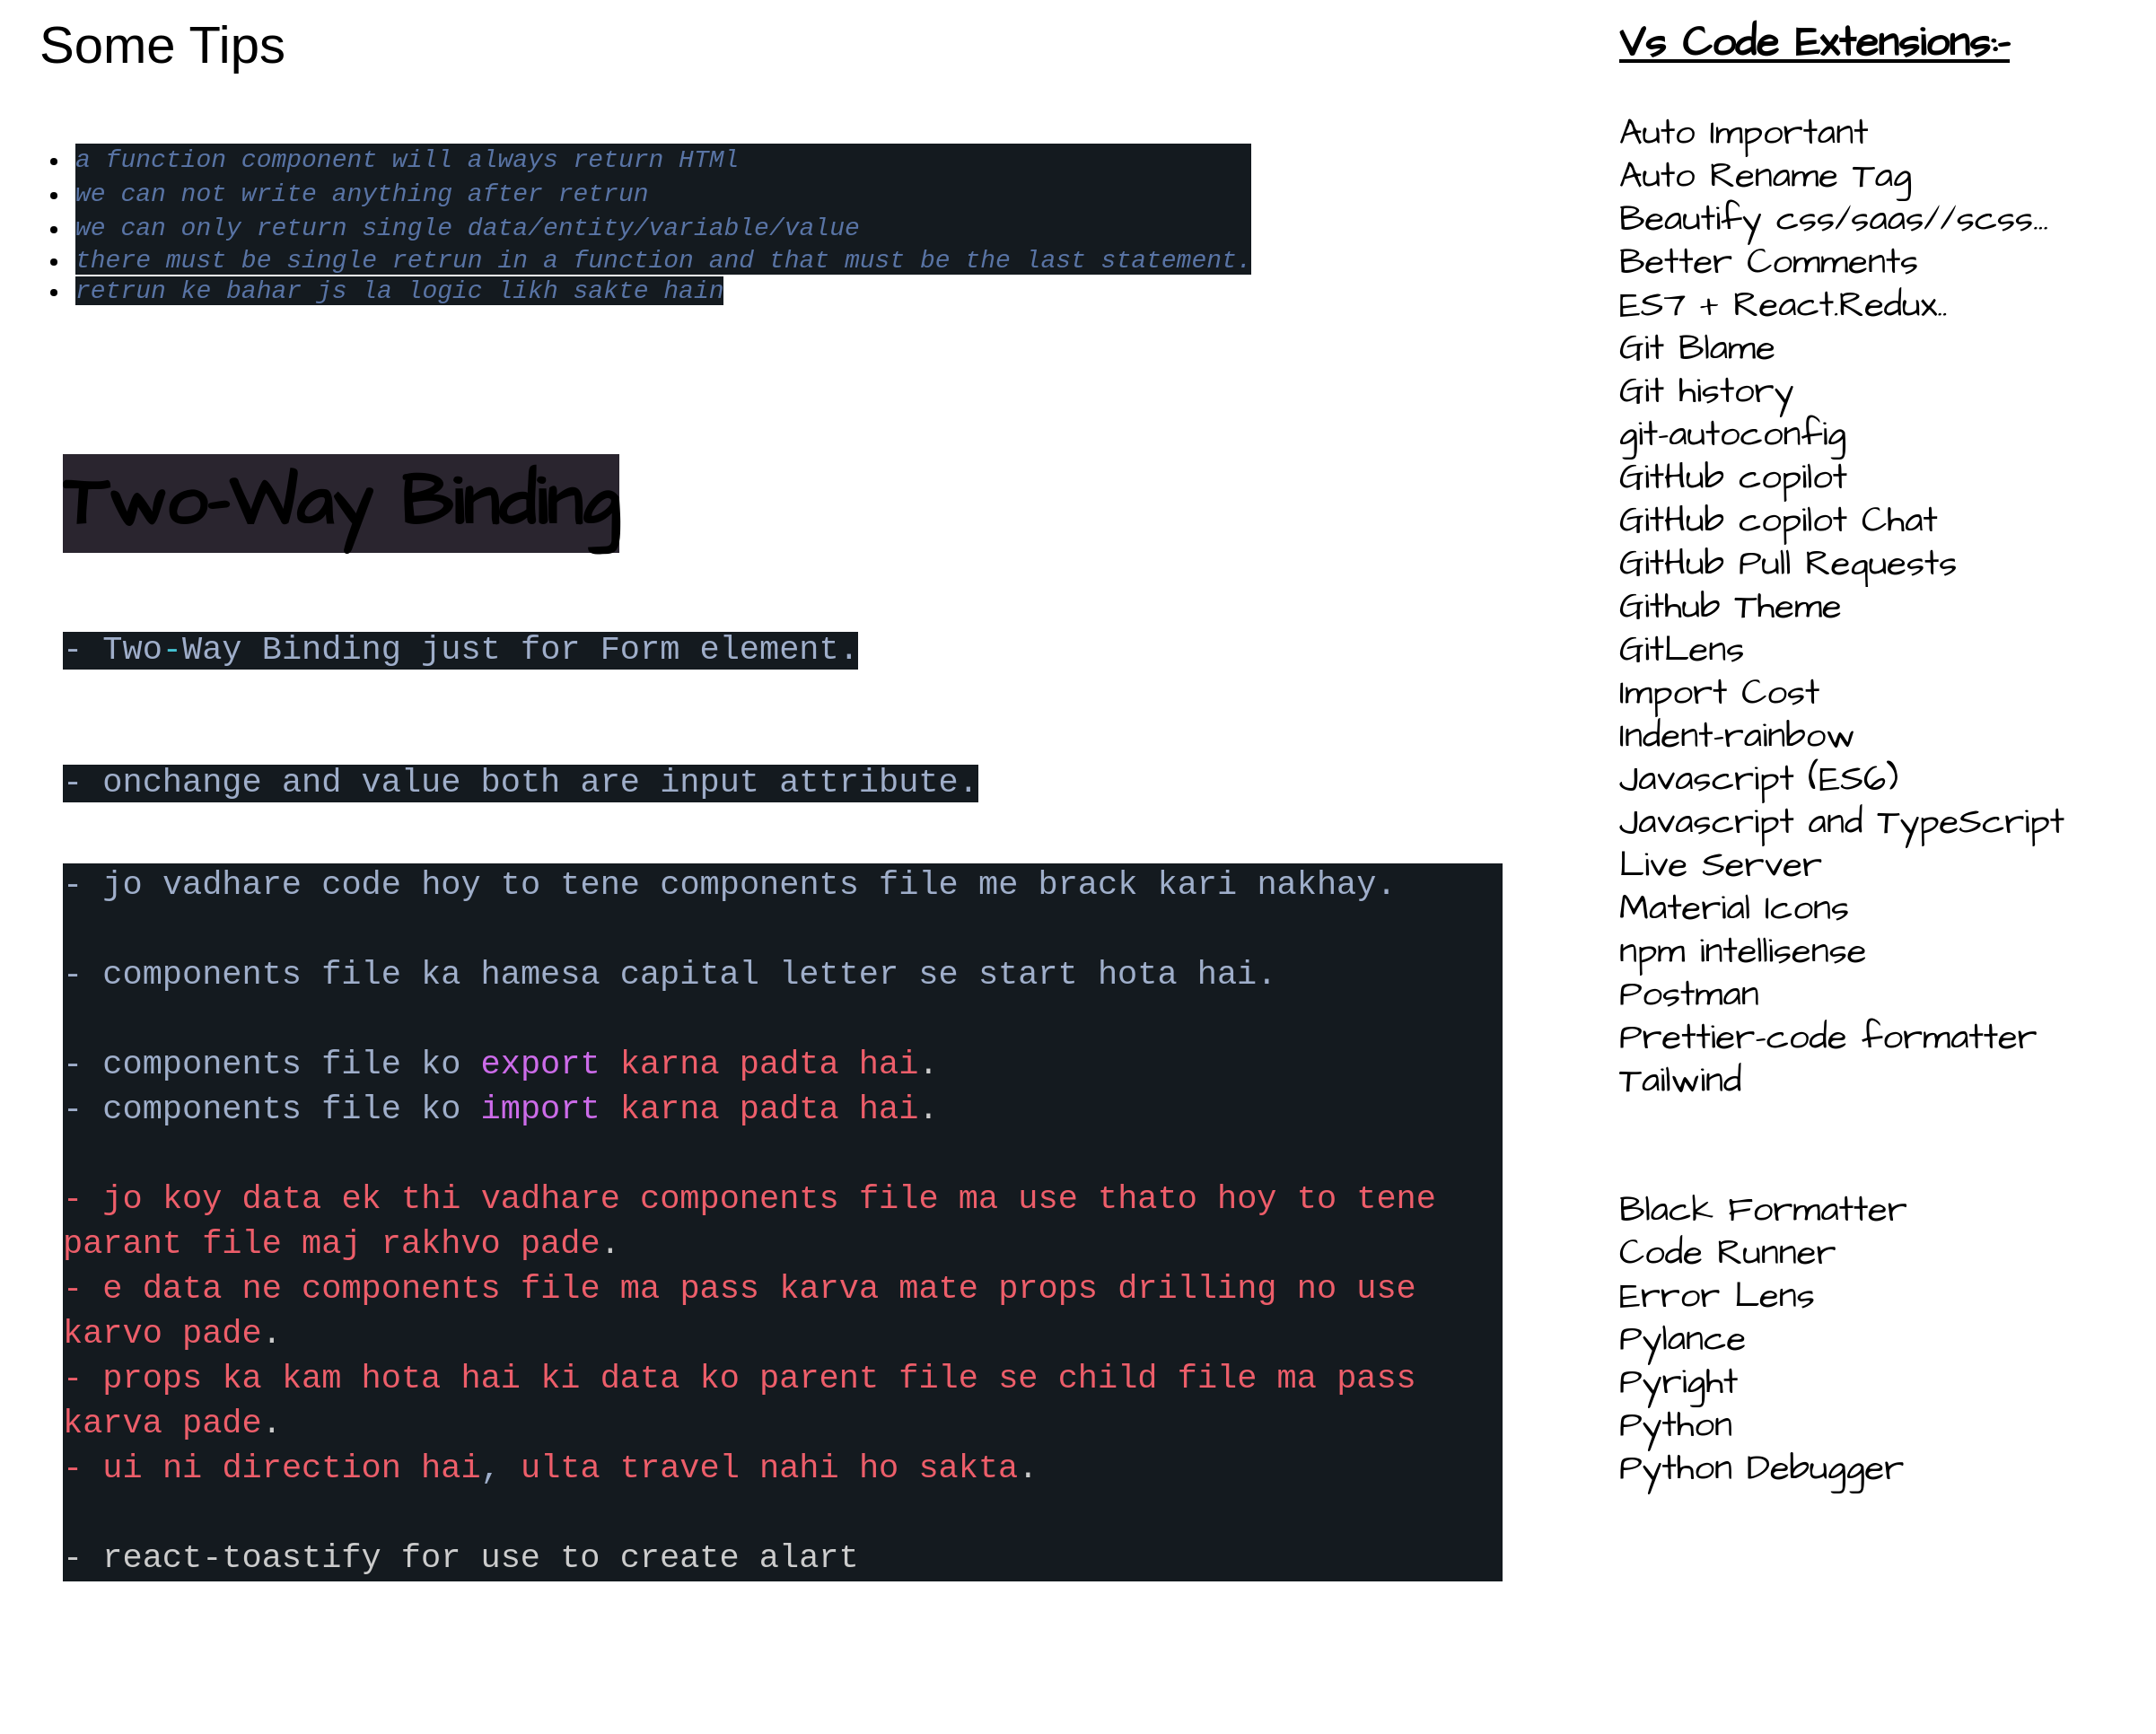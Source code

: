 <mxfile>
    <diagram id="oOjJE3jqba5KFxbETHSH" name="Page-1">
        <mxGraphModel dx="1048" dy="944" grid="1" gridSize="10" guides="1" tooltips="1" connect="1" arrows="1" fold="1" page="1" pageScale="1" pageWidth="850" pageHeight="1100" background="none" math="0" shadow="0">
            <root>
                <mxCell id="0"/>
                <mxCell id="1" parent="0"/>
                <mxCell id="2" value="&lt;ul&gt;&lt;li&gt;&lt;div style=&quot;color: rgb(204, 204, 204); background-color: rgb(20, 26, 31); font-family: Consolas, &amp;quot;Courier New&amp;quot;, monospace; font-size: 14px; line-height: 19px;&quot;&gt;&lt;span style=&quot;color: #5974a5;font-style: italic;&quot;&gt;a function component will always return HTMl&lt;/span&gt;&lt;/div&gt;&lt;/li&gt;&lt;li&gt;&lt;div style=&quot;color: rgb(204, 204, 204); background-color: rgb(20, 26, 31); font-family: Consolas, &amp;quot;Courier New&amp;quot;, monospace; font-size: 14px; line-height: 19px;&quot;&gt;&lt;span style=&quot;color: #5974a5;font-style: italic;&quot;&gt;&lt;div style=&quot;color: rgb(204, 204, 204); line-height: 19px;&quot;&gt;&lt;div&gt;&lt;span style=&quot;color: rgb(89, 116, 165);&quot;&gt;we can not write anything after retrun&lt;/span&gt;&lt;/div&gt;&lt;/div&gt;&lt;/span&gt;&lt;/div&gt;&lt;/li&gt;&lt;li&gt;&lt;div&gt;&lt;span style=&quot;color: rgb(89, 116, 165);&quot;&gt;&lt;div style=&quot;color: rgb(204, 204, 204); background-color: rgb(20, 26, 31); font-family: Consolas, &amp;quot;Courier New&amp;quot;, monospace; font-size: 14px; line-height: 19px;&quot;&gt;&lt;span style=&quot;color: #5974a5;font-style: italic;&quot;&gt;we can only return single data/entity/variable/value&lt;/span&gt;&lt;/div&gt;&lt;/span&gt;&lt;/div&gt;&lt;/li&gt;&lt;li&gt;&lt;div&gt;&lt;span style=&quot;color: rgb(89, 116, 165);&quot;&gt;&lt;span style=&quot;font-family: Consolas, &amp;quot;Courier New&amp;quot;, monospace; font-size: 14px; font-style: italic; background-color: rgb(20, 26, 31);&quot;&gt;there must be single retrun in a function and that must be the last statement.&lt;/span&gt;&lt;/span&gt;&lt;/div&gt;&lt;/li&gt;&lt;li&gt;&lt;div&gt;&lt;span style=&quot;color: rgb(89, 116, 165);&quot;&gt;&lt;span style=&quot;font-family: Consolas, &amp;quot;Courier New&amp;quot;, monospace; font-size: 14px; font-style: italic; background-color: rgb(20, 26, 31);&quot;&gt;retrun ke bahar js la logic likh sakte hain&lt;/span&gt;&lt;/span&gt;&lt;/div&gt;&lt;/li&gt;&lt;/ul&gt;" style="text;html=1;whiteSpace=wrap;verticalAlign=middle;overflow=hidden;sketch=1;curveFitting=1;jiggle=2;rounded=1;" parent="1" vertex="1">
                    <mxGeometry y="30" width="830" height="210" as="geometry"/>
                </mxCell>
                <mxCell id="4" value="&lt;font style=&quot;font-size: 29px;&quot;&gt;Some Tips&lt;/font&gt;" style="text;html=1;align=center;verticalAlign=middle;resizable=0;points=[];autosize=1;strokeColor=none;fillColor=none;sketch=1;curveFitting=1;jiggle=2;rounded=1;" parent="1" vertex="1">
                    <mxGeometry x="10" y="10" width="160" height="50" as="geometry"/>
                </mxCell>
                <mxCell id="5" value="&lt;div style=&quot;&quot;&gt;&lt;b style=&quot;background-color: initial;&quot;&gt;&lt;font style=&quot;font-size: 23px;&quot;&gt;&lt;u&gt;Vs Code Extensions:-&lt;/u&gt;&lt;/font&gt;&lt;/b&gt;&lt;/div&gt;&lt;span style=&quot;background-color: initial;&quot;&gt;&lt;div style=&quot;&quot;&gt;&lt;br&gt;&lt;/div&gt;&lt;div style=&quot;&quot;&gt;&lt;span style=&quot;background-color: initial;&quot;&gt;Auto Important&amp;nbsp;&lt;/span&gt;&lt;/div&gt;&lt;/span&gt;&lt;span style=&quot;background-color: initial;&quot;&gt;&lt;div style=&quot;&quot;&gt;&lt;span style=&quot;background-color: initial;&quot;&gt;Auto Rename Tag&lt;/span&gt;&lt;/div&gt;&lt;/span&gt;&lt;span style=&quot;background-color: initial;&quot;&gt;&lt;div style=&quot;&quot;&gt;&lt;span style=&quot;background-color: initial;&quot;&gt;Beautify css/saas//scss...&lt;/span&gt;&lt;/div&gt;&lt;/span&gt;&lt;span style=&quot;background-color: initial;&quot;&gt;&lt;div style=&quot;&quot;&gt;&lt;span style=&quot;background-color: initial;&quot;&gt;Better Comments&lt;/span&gt;&lt;/div&gt;&lt;/span&gt;&lt;span style=&quot;background-color: initial;&quot;&gt;&lt;div style=&quot;&quot;&gt;&lt;span style=&quot;background-color: initial;&quot;&gt;ES7 + React.Redux..&lt;/span&gt;&lt;/div&gt;&lt;/span&gt;&lt;span style=&quot;background-color: initial;&quot;&gt;&lt;div style=&quot;&quot;&gt;&lt;span style=&quot;background-color: initial;&quot;&gt;Git Blame&lt;/span&gt;&lt;/div&gt;&lt;/span&gt;&lt;span style=&quot;background-color: initial;&quot;&gt;&lt;div style=&quot;&quot;&gt;&lt;span style=&quot;background-color: initial;&quot;&gt;Git history&lt;/span&gt;&lt;/div&gt;&lt;/span&gt;&lt;span style=&quot;background-color: initial;&quot;&gt;&lt;div style=&quot;&quot;&gt;&lt;span style=&quot;background-color: initial;&quot;&gt;git-autoconfig&lt;/span&gt;&lt;/div&gt;&lt;/span&gt;&lt;span style=&quot;background-color: initial;&quot;&gt;&lt;div style=&quot;&quot;&gt;&lt;span style=&quot;background-color: initial;&quot;&gt;GitHub copilot&lt;/span&gt;&lt;/div&gt;&lt;/span&gt;&lt;span style=&quot;background-color: initial;&quot;&gt;&lt;div style=&quot;&quot;&gt;&lt;span style=&quot;background-color: initial;&quot;&gt;GitHub copilot Chat&lt;/span&gt;&lt;/div&gt;&lt;/span&gt;&lt;span style=&quot;background-color: initial;&quot;&gt;&lt;div style=&quot;&quot;&gt;&lt;span style=&quot;background-color: initial;&quot;&gt;GitHub Pull Requests&lt;/span&gt;&lt;/div&gt;&lt;/span&gt;&lt;span style=&quot;background-color: initial;&quot;&gt;&lt;div style=&quot;&quot;&gt;&lt;span style=&quot;background-color: initial;&quot;&gt;Github Theme&lt;/span&gt;&lt;/div&gt;&lt;/span&gt;&lt;span style=&quot;background-color: initial;&quot;&gt;&lt;div style=&quot;&quot;&gt;&lt;span style=&quot;background-color: initial;&quot;&gt;GitLens&lt;/span&gt;&lt;/div&gt;&lt;/span&gt;&lt;span style=&quot;background-color: initial;&quot;&gt;&lt;div style=&quot;&quot;&gt;&lt;span style=&quot;background-color: initial;&quot;&gt;Import Cost&lt;/span&gt;&lt;/div&gt;&lt;/span&gt;&lt;span style=&quot;background-color: initial;&quot;&gt;&lt;div style=&quot;&quot;&gt;&lt;span style=&quot;background-color: initial;&quot;&gt;Indent-rainbow&lt;/span&gt;&lt;/div&gt;&lt;/span&gt;&lt;span style=&quot;background-color: initial;&quot;&gt;&lt;div style=&quot;&quot;&gt;&lt;span style=&quot;background-color: initial;&quot;&gt;Javascript (ES6)&lt;/span&gt;&lt;/div&gt;&lt;/span&gt;&lt;span style=&quot;background-color: initial;&quot;&gt;&lt;div style=&quot;&quot;&gt;&lt;span style=&quot;background-color: initial;&quot;&gt;Javascript and TypeScript&lt;/span&gt;&lt;/div&gt;&lt;/span&gt;&lt;span style=&quot;background-color: initial;&quot;&gt;&lt;div style=&quot;&quot;&gt;&lt;span style=&quot;background-color: initial;&quot;&gt;Live Server&lt;/span&gt;&lt;/div&gt;&lt;/span&gt;&lt;span style=&quot;background-color: initial;&quot;&gt;&lt;div style=&quot;&quot;&gt;&lt;span style=&quot;background-color: initial;&quot;&gt;Material Icons&amp;nbsp;&lt;/span&gt;&lt;/div&gt;&lt;/span&gt;&lt;span style=&quot;background-color: initial;&quot;&gt;&lt;div style=&quot;&quot;&gt;&lt;span style=&quot;background-color: initial;&quot;&gt;npm intellisense&lt;/span&gt;&lt;/div&gt;&lt;/span&gt;&lt;span style=&quot;background-color: initial;&quot;&gt;&lt;div style=&quot;&quot;&gt;&lt;span style=&quot;background-color: initial;&quot;&gt;Postman&lt;/span&gt;&lt;/div&gt;&lt;/span&gt;&lt;span style=&quot;background-color: initial;&quot;&gt;&lt;div style=&quot;&quot;&gt;&lt;span style=&quot;background-color: initial;&quot;&gt;Prettier-code formatter&lt;/span&gt;&lt;/div&gt;&lt;/span&gt;&lt;span style=&quot;background-color: initial;&quot;&gt;&lt;div style=&quot;&quot;&gt;&lt;span style=&quot;background-color: initial;&quot;&gt;Tailwind&amp;nbsp;&lt;/span&gt;&lt;/div&gt;&lt;div style=&quot;&quot;&gt;&lt;br&gt;&lt;/div&gt;&lt;div style=&quot;&quot;&gt;&lt;br&gt;&lt;/div&gt;&lt;/span&gt;&lt;div style=&quot;&quot;&gt;&lt;span style=&quot;background-color: initial;&quot;&gt;Black Formatter&lt;/span&gt;&lt;/div&gt;&lt;div style=&quot;&quot;&gt;&lt;span style=&quot;background-color: initial;&quot;&gt;Code Runner&lt;/span&gt;&lt;/div&gt;&lt;div style=&quot;&quot;&gt;&lt;span style=&quot;background-color: initial;&quot;&gt;Error Lens&lt;/span&gt;&lt;/div&gt;&lt;div style=&quot;&quot;&gt;&lt;span style=&quot;background-color: initial;&quot;&gt;Pylance&lt;/span&gt;&lt;/div&gt;&lt;div style=&quot;&quot;&gt;&lt;span style=&quot;background-color: initial;&quot;&gt;Pyright&lt;/span&gt;&lt;/div&gt;&lt;div style=&quot;&quot;&gt;&lt;span style=&quot;background-color: initial;&quot;&gt;Python&lt;/span&gt;&lt;/div&gt;&lt;div style=&quot;&quot;&gt;&lt;span style=&quot;background-color: initial;&quot;&gt;Python Debugger&lt;/span&gt;&lt;/div&gt;" style="text;html=1;align=left;verticalAlign=middle;whiteSpace=wrap;rounded=0;sketch=1;hachureGap=4;jiggle=2;curveFitting=1;fontFamily=Architects Daughter;fontSource=https%3A%2F%2Ffonts.googleapis.com%2Fcss%3Ffamily%3DArchitects%2BDaughter;fontSize=20;" parent="1" vertex="1">
                    <mxGeometry x="900" y="10" width="300" height="840" as="geometry"/>
                </mxCell>
                <mxCell id="6" value="&lt;h1&gt;&lt;span style=&quot;background-color: rgb(42, 37, 47);&quot;&gt;Two-Way Binding&lt;/span&gt;&lt;/h1&gt;&lt;h1&gt;&lt;span style=&quot;background-color: rgb(20, 26, 31); font-family: Consolas, &amp;quot;Courier New&amp;quot;, monospace; font-size: 18.48px; font-weight: normal; color: rgb(159, 174, 202);&quot;&gt;- Two&lt;/span&gt;&lt;span style=&quot;background-color: rgb(20, 26, 31); font-family: Consolas, &amp;quot;Courier New&amp;quot;, monospace; font-size: 18.48px; font-weight: normal; color: rgb(69, 194, 211);&quot;&gt;-&lt;/span&gt;&lt;span style=&quot;background-color: rgb(20, 26, 31); font-family: Consolas, &amp;quot;Courier New&amp;quot;, monospace; font-size: 18.48px; font-weight: normal; color: rgb(159, 174, 202);&quot;&gt;Way&lt;/span&gt;&lt;span style=&quot;background-color: rgb(20, 26, 31); color: rgb(204, 204, 204); font-family: Consolas, &amp;quot;Courier New&amp;quot;, monospace; font-size: 18.48px; font-weight: normal;&quot;&gt; &lt;/span&gt;&lt;span style=&quot;background-color: rgb(20, 26, 31); font-family: Consolas, &amp;quot;Courier New&amp;quot;, monospace; font-size: 18.48px; font-weight: normal; color: rgb(159, 174, 202);&quot;&gt;Binding&lt;/span&gt;&lt;span style=&quot;background-color: rgb(20, 26, 31); color: rgb(204, 204, 204); font-family: Consolas, &amp;quot;Courier New&amp;quot;, monospace; font-size: 18.48px; font-weight: normal;&quot;&gt; &lt;/span&gt;&lt;span style=&quot;background-color: rgb(20, 26, 31); font-family: Consolas, &amp;quot;Courier New&amp;quot;, monospace; font-size: 18.48px; font-weight: normal; color: rgb(159, 174, 202);&quot;&gt;just&lt;/span&gt;&lt;span style=&quot;background-color: rgb(20, 26, 31); color: rgb(204, 204, 204); font-family: Consolas, &amp;quot;Courier New&amp;quot;, monospace; font-size: 18.48px; font-weight: normal;&quot;&gt; &lt;/span&gt;&lt;span style=&quot;background-color: rgb(20, 26, 31); font-family: Consolas, &amp;quot;Courier New&amp;quot;, monospace; font-size: 18.48px; font-weight: normal; color: rgb(159, 174, 202);&quot;&gt;for&lt;/span&gt;&lt;span style=&quot;background-color: rgb(20, 26, 31); color: rgb(204, 204, 204); font-family: Consolas, &amp;quot;Courier New&amp;quot;, monospace; font-size: 18.48px; font-weight: normal;&quot;&gt; &lt;/span&gt;&lt;span style=&quot;background-color: rgb(20, 26, 31); font-family: Consolas, &amp;quot;Courier New&amp;quot;, monospace; font-size: 18.48px; font-weight: normal; color: rgb(159, 174, 202);&quot;&gt;Form&lt;/span&gt;&lt;span style=&quot;background-color: rgb(20, 26, 31); color: rgb(204, 204, 204); font-family: Consolas, &amp;quot;Courier New&amp;quot;, monospace; font-size: 18.48px; font-weight: normal;&quot;&gt; &lt;/span&gt;&lt;span style=&quot;background-color: rgb(20, 26, 31); font-family: Consolas, &amp;quot;Courier New&amp;quot;, monospace; font-size: 18.48px; font-weight: normal; color: rgb(159, 174, 202);&quot;&gt;element.&lt;/span&gt;&lt;/h1&gt;&lt;h1&gt;&lt;span style=&quot;background-color: rgb(20, 26, 31); font-family: Consolas, &amp;quot;Courier New&amp;quot;, monospace; font-size: 18.48px; font-weight: normal; color: rgb(159, 174, 202);&quot;&gt;- onchange&lt;/span&gt;&lt;span style=&quot;color: rgb(204, 204, 204); background-color: rgb(20, 26, 31); font-family: Consolas, &amp;quot;Courier New&amp;quot;, monospace; font-size: 18.48px; font-weight: normal;&quot;&gt; &lt;/span&gt;&lt;span style=&quot;background-color: rgb(20, 26, 31); font-family: Consolas, &amp;quot;Courier New&amp;quot;, monospace; font-size: 18.48px; font-weight: normal; color: rgb(159, 174, 202);&quot;&gt;and&lt;/span&gt;&lt;span style=&quot;color: rgb(204, 204, 204); background-color: rgb(20, 26, 31); font-family: Consolas, &amp;quot;Courier New&amp;quot;, monospace; font-size: 18.48px; font-weight: normal;&quot;&gt; &lt;/span&gt;&lt;span style=&quot;background-color: rgb(20, 26, 31); font-family: Consolas, &amp;quot;Courier New&amp;quot;, monospace; font-size: 18.48px; font-weight: normal; color: rgb(159, 174, 202);&quot;&gt;value&lt;/span&gt;&lt;span style=&quot;color: rgb(204, 204, 204); background-color: rgb(20, 26, 31); font-family: Consolas, &amp;quot;Courier New&amp;quot;, monospace; font-size: 18.48px; font-weight: normal;&quot;&gt; &lt;/span&gt;&lt;span style=&quot;background-color: rgb(20, 26, 31); font-family: Consolas, &amp;quot;Courier New&amp;quot;, monospace; font-size: 18.48px; font-weight: normal; color: rgb(159, 174, 202);&quot;&gt;both&lt;/span&gt;&lt;span style=&quot;color: rgb(204, 204, 204); background-color: rgb(20, 26, 31); font-family: Consolas, &amp;quot;Courier New&amp;quot;, monospace; font-size: 18.48px; font-weight: normal;&quot;&gt; &lt;/span&gt;&lt;span style=&quot;background-color: rgb(20, 26, 31); font-family: Consolas, &amp;quot;Courier New&amp;quot;, monospace; font-size: 18.48px; font-weight: normal; color: rgb(159, 174, 202);&quot;&gt;are&lt;/span&gt;&lt;span style=&quot;color: rgb(204, 204, 204); background-color: rgb(20, 26, 31); font-family: Consolas, &amp;quot;Courier New&amp;quot;, monospace; font-size: 18.48px; font-weight: normal;&quot;&gt; &lt;/span&gt;&lt;span style=&quot;background-color: rgb(20, 26, 31); font-family: Consolas, &amp;quot;Courier New&amp;quot;, monospace; font-size: 18.48px; font-weight: normal; color: rgb(159, 174, 202);&quot;&gt;input&lt;/span&gt;&lt;span style=&quot;color: rgb(204, 204, 204); background-color: rgb(20, 26, 31); font-family: Consolas, &amp;quot;Courier New&amp;quot;, monospace; font-size: 18.48px; font-weight: normal;&quot;&gt; &lt;/span&gt;&lt;span style=&quot;background-color: rgb(20, 26, 31); font-family: Consolas, &amp;quot;Courier New&amp;quot;, monospace; font-size: 18.48px; font-weight: normal; color: rgb(159, 174, 202);&quot;&gt;attribute.&lt;/span&gt;&lt;/h1&gt;&lt;h1&gt;&lt;/h1&gt;&lt;h1&gt;&lt;/h1&gt;&lt;h1&gt;&lt;/h1&gt;&lt;div style=&quot;background-color: rgb(20, 26, 31); font-family: Consolas, &amp;quot;Courier New&amp;quot;, monospace; font-size: 18.48px; line-height: 25px;&quot;&gt;&lt;div style=&quot;color: rgb(204, 204, 204);&quot;&gt;&lt;/div&gt;&lt;div style=&quot;&quot;&gt;&lt;span style=&quot;color: rgb(159, 174, 202);&quot;&gt;- jo&lt;/span&gt; &lt;span style=&quot;color: rgb(159, 174, 202);&quot;&gt;vadhare&lt;/span&gt; &lt;span style=&quot;color: rgb(159, 174, 202);&quot;&gt;code&lt;/span&gt; &lt;span style=&quot;color: rgb(159, 174, 202);&quot;&gt;hoy&lt;/span&gt; &lt;span style=&quot;color: rgb(159, 174, 202);&quot;&gt;to&lt;/span&gt; &lt;span style=&quot;color: rgb(159, 174, 202);&quot;&gt;tene&lt;/span&gt; &lt;span style=&quot;color: rgb(159, 174, 202);&quot;&gt;components&lt;/span&gt; &lt;span style=&quot;color: rgb(159, 174, 202);&quot;&gt;file&lt;/span&gt; &lt;span style=&quot;color: rgb(159, 174, 202);&quot;&gt;me&lt;/span&gt; &lt;span style=&quot;color: rgb(159, 174, 202);&quot;&gt;brack&lt;/span&gt;&lt;font color=&quot;#cccccc&quot;&gt;&amp;nbsp;&lt;/font&gt;&lt;span style=&quot;color: rgb(159, 174, 202);&quot;&gt;kari&lt;/span&gt; &lt;span style=&quot;color: rgb(159, 174, 202);&quot;&gt;nakhay.&lt;/span&gt;&lt;/div&gt;&lt;div style=&quot;color: rgb(204, 204, 204);&quot;&gt;&lt;span style=&quot;color: #9faeca;&quot;&gt;&lt;br&gt;&lt;/span&gt;&lt;/div&gt;&lt;div style=&quot;color: rgb(204, 204, 204);&quot;&gt;&lt;span style=&quot;color: #9faeca;&quot;&gt;- components&lt;/span&gt; &lt;span style=&quot;color: #9faeca;&quot;&gt;file&lt;/span&gt; &lt;span style=&quot;color: #9faeca;&quot;&gt;ka&lt;/span&gt; &lt;span style=&quot;color: #9faeca;&quot;&gt;hamesa&lt;/span&gt; &lt;span style=&quot;color: #9faeca;&quot;&gt;capital&lt;/span&gt; &lt;span style=&quot;color: #9faeca;&quot;&gt;letter&lt;/span&gt; &lt;span style=&quot;color: #9faeca;&quot;&gt;se&lt;/span&gt; &lt;span style=&quot;color: #9faeca;&quot;&gt;start&lt;/span&gt; &lt;span style=&quot;color: #9faeca;&quot;&gt;hota&lt;/span&gt; &lt;span style=&quot;color: #9faeca;&quot;&gt;hai.&lt;/span&gt;&lt;/div&gt;&lt;div style=&quot;color: rgb(204, 204, 204);&quot;&gt;&lt;span style=&quot;color: #9faeca;&quot;&gt;&lt;br&gt;&lt;/span&gt;&lt;/div&gt;&lt;div style=&quot;color: rgb(204, 204, 204);&quot;&gt;&lt;span style=&quot;color: #9faeca;&quot;&gt;- components&lt;/span&gt; &lt;span style=&quot;color: #9faeca;&quot;&gt;file&lt;/span&gt; &lt;span style=&quot;color: #9faeca;&quot;&gt;ko&lt;/span&gt; &lt;span style=&quot;color: #cc6be9;&quot;&gt;export&lt;/span&gt; &lt;span style=&quot;color: #ed5e6a;&quot;&gt;karna&lt;/span&gt; &lt;span style=&quot;color: #ed5e6a;&quot;&gt;padta&lt;/span&gt; &lt;span style=&quot;color: #ed5e6a;&quot;&gt;hai&lt;/span&gt;.&lt;/div&gt;&lt;div style=&quot;color: rgb(204, 204, 204);&quot;&gt;&lt;span style=&quot;color: #9faeca;&quot;&gt;- components&lt;/span&gt; &lt;span style=&quot;color: #9faeca;&quot;&gt;file&lt;/span&gt; &lt;span style=&quot;color: #9faeca;&quot;&gt;ko&lt;/span&gt; &lt;span style=&quot;color: #cc6be9;&quot;&gt;import&lt;/span&gt; &lt;span style=&quot;color: #ed5e6a;&quot;&gt;karna&lt;/span&gt; &lt;span style=&quot;color: #ed5e6a;&quot;&gt;padta&lt;/span&gt; &lt;span style=&quot;color: #ed5e6a;&quot;&gt;hai&lt;/span&gt;.&lt;/div&gt;&lt;br&gt;&lt;div style=&quot;color: rgb(204, 204, 204);&quot;&gt;&lt;span style=&quot;color: #ed5e6a;&quot;&gt;- jo&lt;/span&gt; &lt;span style=&quot;color: #ed5e6a;&quot;&gt;koy&lt;/span&gt; &lt;span style=&quot;color: #ed5e6a;&quot;&gt;data&lt;/span&gt; &lt;span style=&quot;color: #ed5e6a;&quot;&gt;ek&lt;/span&gt; &lt;span style=&quot;color: #ed5e6a;&quot;&gt;thi&lt;/span&gt; &lt;span style=&quot;color: #ed5e6a;&quot;&gt;vadhare&lt;/span&gt; &lt;span style=&quot;color: #ed5e6a;&quot;&gt;components&lt;/span&gt; &lt;span style=&quot;color: #ed5e6a;&quot;&gt;file&lt;/span&gt; &lt;span style=&quot;color: #ed5e6a;&quot;&gt;ma&lt;/span&gt; &lt;span style=&quot;color: #ed5e6a;&quot;&gt;use&lt;/span&gt; &lt;span style=&quot;color: #ed5e6a;&quot;&gt;thato&lt;/span&gt; &lt;span style=&quot;color: #ed5e6a;&quot;&gt;hoy&lt;/span&gt; &lt;span style=&quot;color: #ed5e6a;&quot;&gt;to&lt;/span&gt; &lt;span style=&quot;color: #ed5e6a;&quot;&gt;tene&lt;/span&gt; &lt;span style=&quot;color: #ed5e6a;&quot;&gt;parant&lt;/span&gt; &lt;span style=&quot;color: #ed5e6a;&quot;&gt;file&lt;/span&gt; &lt;span style=&quot;color: #ed5e6a;&quot;&gt;maj&lt;/span&gt; &lt;span style=&quot;color: #ed5e6a;&quot;&gt;rakhvo&lt;/span&gt; &lt;span style=&quot;color: #ed5e6a;&quot;&gt;pade&lt;/span&gt;.&lt;/div&gt;&lt;div style=&quot;color: rgb(204, 204, 204);&quot;&gt;&lt;span style=&quot;color: #ed5e6a;&quot;&gt;- e&lt;/span&gt; &lt;span style=&quot;color: #ed5e6a;&quot;&gt;data&lt;/span&gt; &lt;span style=&quot;color: #ed5e6a;&quot;&gt;ne&lt;/span&gt; &lt;span style=&quot;color: #ed5e6a;&quot;&gt;components&lt;/span&gt; &lt;span style=&quot;color: #ed5e6a;&quot;&gt;file&lt;/span&gt; &lt;span style=&quot;color: #ed5e6a;&quot;&gt;ma&lt;/span&gt; &lt;span style=&quot;color: #ed5e6a;&quot;&gt;pass&lt;/span&gt; &lt;span style=&quot;color: #ed5e6a;&quot;&gt;karva&lt;/span&gt; &lt;span style=&quot;color: #ed5e6a;&quot;&gt;mate&lt;/span&gt; &lt;span style=&quot;color: #ed5e6a;&quot;&gt;props&lt;/span&gt; &lt;span style=&quot;color: #ed5e6a;&quot;&gt;drilling&lt;/span&gt; &lt;span style=&quot;color: #ed5e6a;&quot;&gt;no&lt;/span&gt; &lt;span style=&quot;color: #ed5e6a;&quot;&gt;use&lt;/span&gt; &lt;span style=&quot;color: #ed5e6a;&quot;&gt;karvo&lt;/span&gt; &lt;span style=&quot;color: #ed5e6a;&quot;&gt;pade&lt;/span&gt;.&lt;/div&gt;&lt;div style=&quot;color: rgb(204, 204, 204);&quot;&gt;&lt;span style=&quot;color: #ed5e6a;&quot;&gt;- props&lt;/span&gt; &lt;span style=&quot;color: #ed5e6a;&quot;&gt;ka&lt;/span&gt; &lt;span style=&quot;color: #ed5e6a;&quot;&gt;kam&lt;/span&gt; &lt;span style=&quot;color: #ed5e6a;&quot;&gt;hota&lt;/span&gt; &lt;span style=&quot;color: #ed5e6a;&quot;&gt;hai&lt;/span&gt; &lt;span style=&quot;color: #ed5e6a;&quot;&gt;ki&lt;/span&gt; &lt;span style=&quot;color: #ed5e6a;&quot;&gt;data&lt;/span&gt; &lt;span style=&quot;color: #ed5e6a;&quot;&gt;ko&lt;/span&gt; &lt;span style=&quot;color: #ed5e6a;&quot;&gt;parent&lt;/span&gt; &lt;span style=&quot;color: #ed5e6a;&quot;&gt;file&lt;/span&gt; &lt;span style=&quot;color: #ed5e6a;&quot;&gt;se&lt;/span&gt; &lt;span style=&quot;color: #ed5e6a;&quot;&gt;child&lt;/span&gt; &lt;span style=&quot;color: #ed5e6a;&quot;&gt;file&lt;/span&gt; &lt;span style=&quot;color: #ed5e6a;&quot;&gt;ma&lt;/span&gt; &lt;span style=&quot;color: #ed5e6a;&quot;&gt;pass&lt;/span&gt; &lt;span style=&quot;color: #ed5e6a;&quot;&gt;karva&lt;/span&gt; &lt;span style=&quot;color: #ed5e6a;&quot;&gt;pade&lt;/span&gt;.&lt;/div&gt;&lt;div style=&quot;color: rgb(204, 204, 204);&quot;&gt;&lt;span style=&quot;color: #ed5e6a;&quot;&gt;- ui&lt;/span&gt; &lt;span style=&quot;color: #ed5e6a;&quot;&gt;ni&lt;/span&gt; &lt;span style=&quot;color: #ed5e6a;&quot;&gt;direction&lt;/span&gt; &lt;span style=&quot;color: #ed5e6a;&quot;&gt;hai&lt;/span&gt;&lt;span style=&quot;color: #9faeca;&quot;&gt;,&lt;/span&gt; &lt;span style=&quot;color: #ed5e6a;&quot;&gt;ulta&lt;/span&gt; &lt;span style=&quot;color: #ed5e6a;&quot;&gt;travel&lt;/span&gt; &lt;span style=&quot;color: #ed5e6a;&quot;&gt;nahi&lt;/span&gt; &lt;span style=&quot;color: #ed5e6a;&quot;&gt;ho&lt;/span&gt; &lt;span style=&quot;color: #ed5e6a;&quot;&gt;sakta&lt;/span&gt;.&lt;/div&gt;&lt;div style=&quot;color: rgb(204, 204, 204);&quot;&gt;&lt;br&gt;&lt;/div&gt;&lt;div style=&quot;color: rgb(204, 204, 204);&quot;&gt;-&amp;nbsp;react-toastify for use to create alart&lt;/div&gt;&lt;/div&gt;&lt;p&gt;&lt;/p&gt;" style="text;html=1;spacing=5;spacingTop=-20;whiteSpace=wrap;overflow=hidden;rounded=0;sketch=1;hachureGap=4;jiggle=2;curveFitting=1;fontFamily=Architects Daughter;fontSource=https%3A%2F%2Ffonts.googleapis.com%2Fcss%3Ffamily%3DArchitects%2BDaughter;fontSize=20;" parent="1" vertex="1">
                    <mxGeometry x="30" y="250" width="810" height="725" as="geometry"/>
                </mxCell>
            </root>
        </mxGraphModel>
    </diagram>
</mxfile>